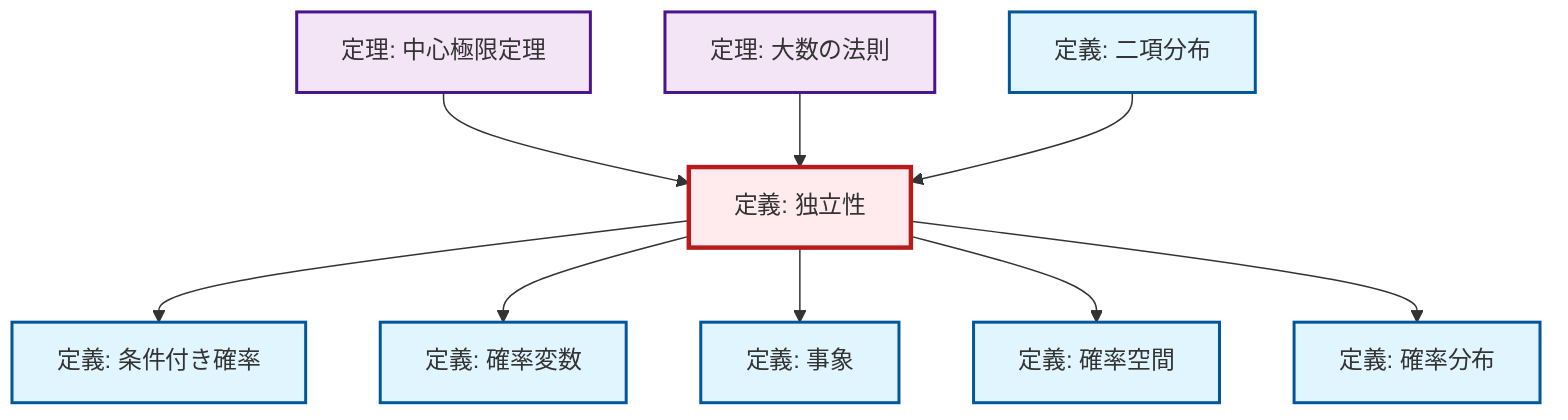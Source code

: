 graph TD
    classDef definition fill:#e1f5fe,stroke:#01579b,stroke-width:2px
    classDef theorem fill:#f3e5f5,stroke:#4a148c,stroke-width:2px
    classDef axiom fill:#fff3e0,stroke:#e65100,stroke-width:2px
    classDef example fill:#e8f5e9,stroke:#1b5e20,stroke-width:2px
    classDef current fill:#ffebee,stroke:#b71c1c,stroke-width:3px
    def-independence["定義: 独立性"]:::definition
    thm-central-limit["定理: 中心極限定理"]:::theorem
    def-random-variable["定義: 確率変数"]:::definition
    thm-law-of-large-numbers["定理: 大数の法則"]:::theorem
    def-binomial-distribution["定義: 二項分布"]:::definition
    def-probability-space["定義: 確率空間"]:::definition
    def-conditional-probability["定義: 条件付き確率"]:::definition
    def-probability-distribution["定義: 確率分布"]:::definition
    def-event["定義: 事象"]:::definition
    def-independence --> def-conditional-probability
    thm-central-limit --> def-independence
    def-independence --> def-random-variable
    def-independence --> def-event
    thm-law-of-large-numbers --> def-independence
    def-independence --> def-probability-space
    def-independence --> def-probability-distribution
    def-binomial-distribution --> def-independence
    class def-independence current